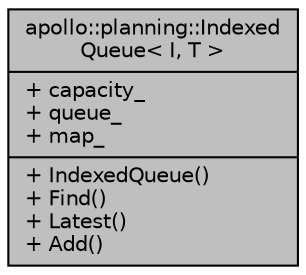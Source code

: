 digraph "apollo::planning::IndexedQueue&lt; I, T &gt;"
{
  edge [fontname="Helvetica",fontsize="10",labelfontname="Helvetica",labelfontsize="10"];
  node [fontname="Helvetica",fontsize="10",shape=record];
  Node1 [label="{apollo::planning::Indexed\lQueue\< I, T \>\n|+ capacity_\l+ queue_\l+ map_\l|+ IndexedQueue()\l+ Find()\l+ Latest()\l+ Add()\l}",height=0.2,width=0.4,color="black", fillcolor="grey75", style="filled" fontcolor="black"];
}
